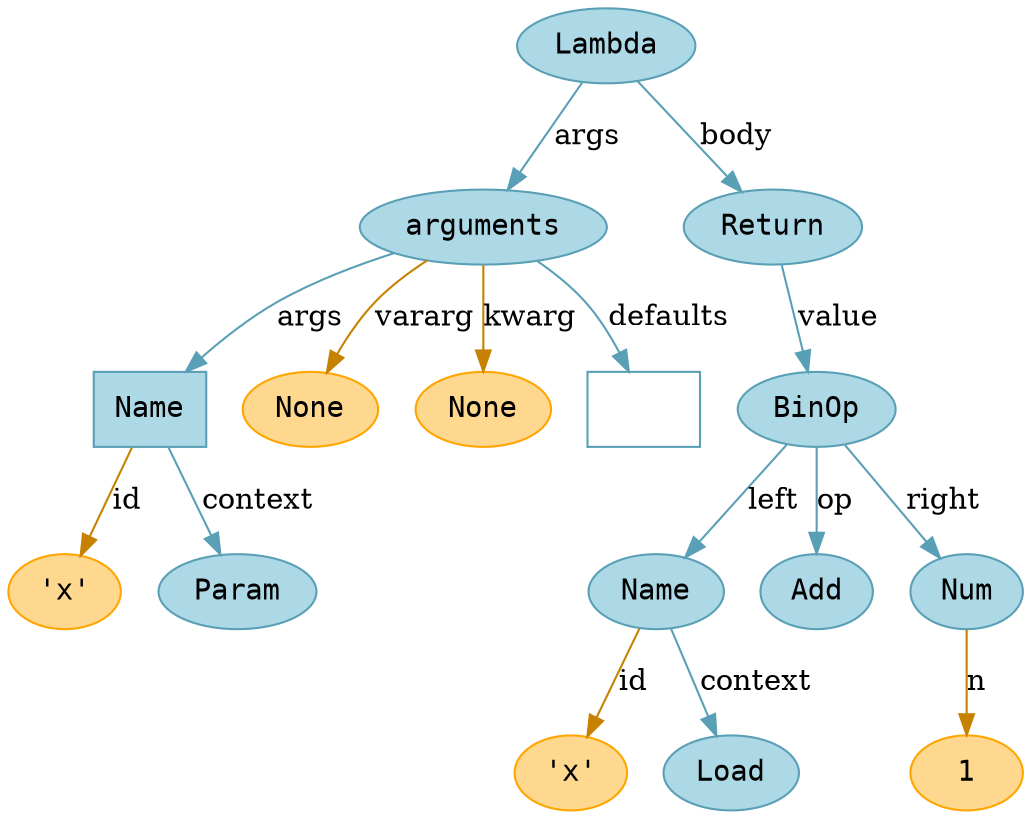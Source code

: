 digraph {
    ordering="out"
    node [style=filled color="#599FB6" fillcolor=lightblue fontname="Ubuntu,Monospace"];
    edge [arrowhead=normal arrowtail=dot color="#599FB6"];

    "[Name]" [shape=record, label="<name>Name"]
    "[]" [shape=record label="" fillcolor=white]
    Name2 [label=Name]

    None1 [label=None color=orange fillcolor="#FFD890" ]
    None2 [label=None color=orange fillcolor="#FFD890" ]
    x1 [label="'x'" color=orange fillcolor="#FFD890" ]
    x2 [label="'x'" color=orange fillcolor="#FFD890" ]
    1 [color=orange fillcolor="#FFD890" ]

    Lambda -> arguments [label="args"]
    arguments -> "[Name]" [label="args"]
    "[Name]":name -> x1 [label="id" color="#C68100"]
    "[Name]":name -> Param [label="context"]
    arguments -> None1 [label="vararg" color="#C68100"]
    arguments -> None2 [label="kwarg" color="#C68100"]
    arguments -> "[]" [label="defaults"]

    Lambda -> Return [label=body]
    Return -> BinOp [label=value]
    BinOp -> Name2 [label=left]
    Name2 -> x2 [label=id color="#C68100"]
    Name2 -> Load [label=context]
    BinOp -> Add [label=op]
    BinOp -> Num [label=right]
    Num -> 1 [label=n color="#C68100"]
}
